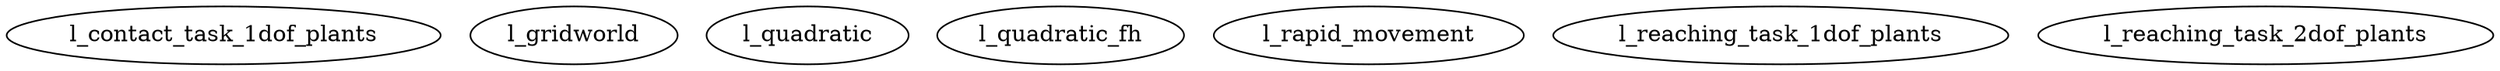 /* Created by mdot for Matlab */
digraph m2html {

  l_contact_task_1dof_plants [URL="l_contact_task_1dof_plants.html"];
  l_gridworld [URL="l_gridworld.html"];
  l_quadratic [URL="l_quadratic.html"];
  l_quadratic_fh [URL="l_quadratic_fh.html"];
  l_rapid_movement [URL="l_rapid_movement.html"];
  l_reaching_task_1dof_plants [URL="l_reaching_task_1dof_plants.html"];
  l_reaching_task_2dof_plants [URL="l_reaching_task_2dof_plants.html"];
}